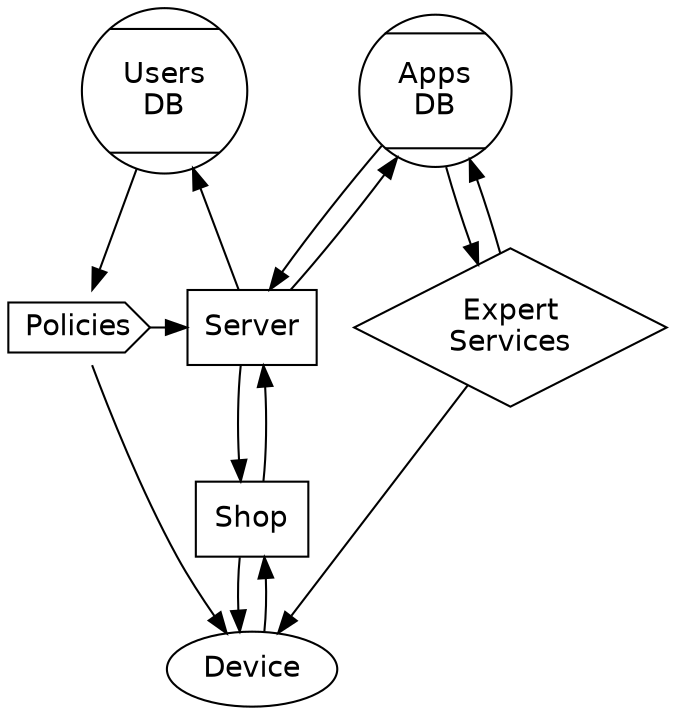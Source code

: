digraph shop {

  Policies [label="Policies"         shape=cds       fontname=Helvetica];
  Server   [label="Server"           shape=rectangle fontname=Helvetica];
  Device   [label="Device"           shape=oval      fontname=Helvetica];
  Users    [label="Users\nDB"        shape=Mcircle   fontname=Helvetica];
  Apps     [label="Apps\nDB"         shape=Mcircle   fontname=Helvetica];
  Shop     [label="Shop"             shape=rectangle fontname=Helvetica];
  Checks   [label="Expert\nServices" shape=diamond   fontname=Helvetica];

  {rank=source Apps Users};
  {rank=same Policies Server Checks};
  {rank=sink Device};

  Apps     -> Server;
  Policies -> Device;
  Policies -> Server;
  Server   -> Apps;
  Server   -> Users;
  Server   -> Shop -> Device;
  Users    -> Policies;
  Device   -> Shop -> Server;
  Checks -> Apps;
  Apps     -> Checks;
  Checks -> Device;


}

